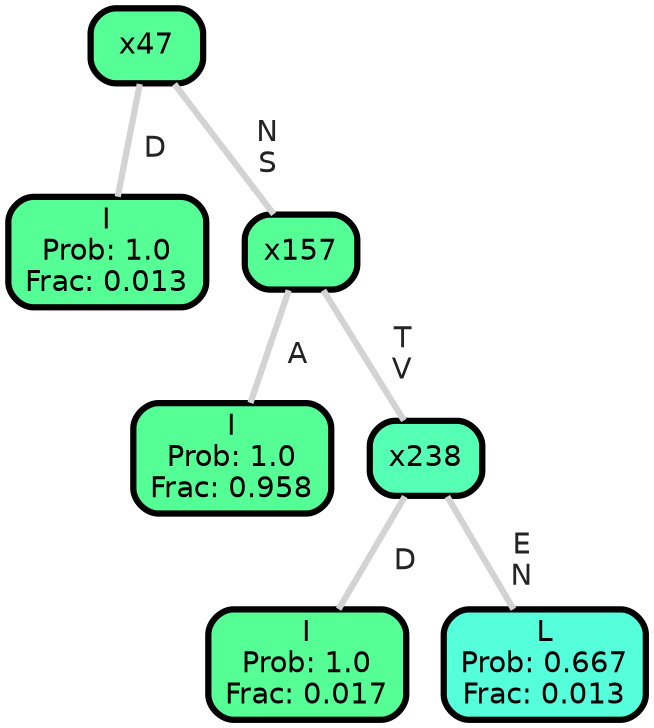 graph Tree {
node [shape=box, style="filled, rounded",color="black",penwidth="3",fontcolor="black",                 fontname=helvetica] ;
graph [ranksep="0 equally", splines=straight,                 bgcolor=transparent, dpi=200] ;
edge [fontname=helvetica, fontweight=bold,fontcolor=grey14,color=lightgray] ;
0 [label="I
Prob: 1.0
Frac: 0.013", fillcolor="#55ff96"] ;
1 [label="x47", fillcolor="#55ff96"] ;
2 [label="I
Prob: 1.0
Frac: 0.958", fillcolor="#55ff96"] ;
3 [label="x157", fillcolor="#55ff96"] ;
4 [label="I
Prob: 1.0
Frac: 0.017", fillcolor="#55ff96"] ;
5 [label="x238", fillcolor="#55ffb4"] ;
6 [label="L
Prob: 0.667
Frac: 0.013", fillcolor="#55ffdc"] ;
1 -- 0 [label=" D",penwidth=3] ;
1 -- 3 [label=" N\n S",penwidth=3] ;
3 -- 2 [label=" A",penwidth=3] ;
3 -- 5 [label=" T\n V",penwidth=3] ;
5 -- 4 [label=" D",penwidth=3] ;
5 -- 6 [label=" E\n N",penwidth=3] ;
{rank = same;}}